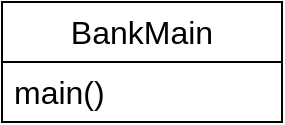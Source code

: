 <mxfile version="21.6.1" type="github">
  <diagram name="페이지-1" id="0bjHSc5gjUV0BD3r1wi8">
    <mxGraphModel dx="1290" dy="599" grid="0" gridSize="10" guides="1" tooltips="1" connect="1" arrows="1" fold="1" page="0" pageScale="1" pageWidth="827" pageHeight="1169" math="0" shadow="0">
      <root>
        <mxCell id="0" />
        <mxCell id="1" parent="0" />
        <mxCell id="rAIEQOCsnl4RhP5kNxDL-3" value="BankMain" style="swimlane;fontStyle=0;childLayout=stackLayout;horizontal=1;startSize=30;horizontalStack=0;resizeParent=1;resizeParentMax=0;resizeLast=0;collapsible=1;marginBottom=0;whiteSpace=wrap;html=1;fontSize=16;" vertex="1" parent="1">
          <mxGeometry x="42" y="173" width="140" height="60" as="geometry" />
        </mxCell>
        <mxCell id="rAIEQOCsnl4RhP5kNxDL-4" value="main()" style="text;strokeColor=none;fillColor=none;align=left;verticalAlign=middle;spacingLeft=4;spacingRight=4;overflow=hidden;points=[[0,0.5],[1,0.5]];portConstraint=eastwest;rotatable=0;whiteSpace=wrap;html=1;fontSize=16;" vertex="1" parent="rAIEQOCsnl4RhP5kNxDL-3">
          <mxGeometry y="30" width="140" height="30" as="geometry" />
        </mxCell>
      </root>
    </mxGraphModel>
  </diagram>
</mxfile>
